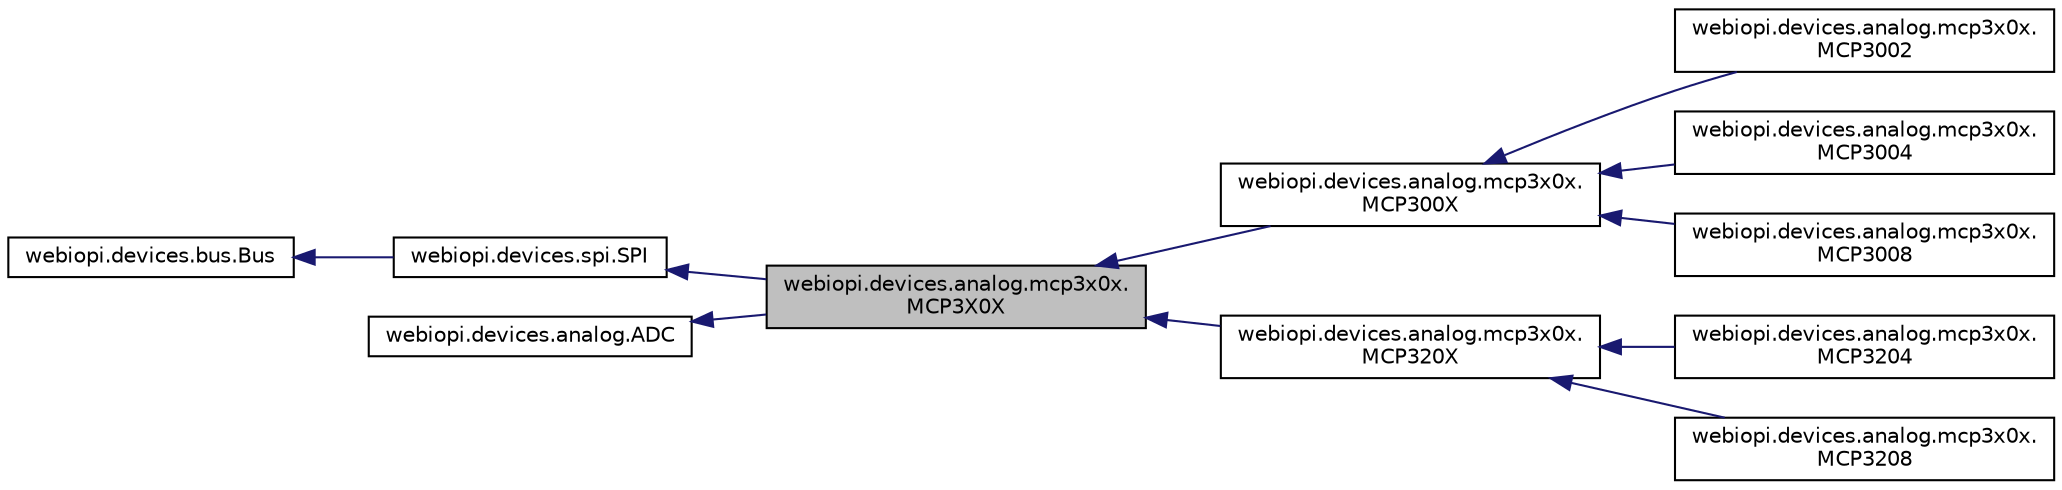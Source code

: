 digraph "webiopi.devices.analog.mcp3x0x.MCP3X0X"
{
  edge [fontname="Helvetica",fontsize="10",labelfontname="Helvetica",labelfontsize="10"];
  node [fontname="Helvetica",fontsize="10",shape=record];
  rankdir="LR";
  Node1 [label="webiopi.devices.analog.mcp3x0x.\lMCP3X0X",height=0.2,width=0.4,color="black", fillcolor="grey75", style="filled", fontcolor="black"];
  Node2 -> Node1 [dir="back",color="midnightblue",fontsize="10",style="solid",fontname="Helvetica"];
  Node2 [label="webiopi.devices.spi.SPI",height=0.2,width=0.4,color="black", fillcolor="white", style="filled",URL="$classwebiopi_1_1devices_1_1spi_1_1SPI.html"];
  Node3 -> Node2 [dir="back",color="midnightblue",fontsize="10",style="solid",fontname="Helvetica"];
  Node3 [label="webiopi.devices.bus.Bus",height=0.2,width=0.4,color="black", fillcolor="white", style="filled",URL="$classwebiopi_1_1devices_1_1bus_1_1Bus.html"];
  Node4 -> Node1 [dir="back",color="midnightblue",fontsize="10",style="solid",fontname="Helvetica"];
  Node4 [label="webiopi.devices.analog.ADC",height=0.2,width=0.4,color="black", fillcolor="white", style="filled",URL="$classwebiopi_1_1devices_1_1analog_1_1ADC.html"];
  Node1 -> Node5 [dir="back",color="midnightblue",fontsize="10",style="solid",fontname="Helvetica"];
  Node5 [label="webiopi.devices.analog.mcp3x0x.\lMCP300X",height=0.2,width=0.4,color="black", fillcolor="white", style="filled",URL="$classwebiopi_1_1devices_1_1analog_1_1mcp3x0x_1_1MCP300X.html"];
  Node5 -> Node6 [dir="back",color="midnightblue",fontsize="10",style="solid",fontname="Helvetica"];
  Node6 [label="webiopi.devices.analog.mcp3x0x.\lMCP3002",height=0.2,width=0.4,color="black", fillcolor="white", style="filled",URL="$classwebiopi_1_1devices_1_1analog_1_1mcp3x0x_1_1MCP3002.html"];
  Node5 -> Node7 [dir="back",color="midnightblue",fontsize="10",style="solid",fontname="Helvetica"];
  Node7 [label="webiopi.devices.analog.mcp3x0x.\lMCP3004",height=0.2,width=0.4,color="black", fillcolor="white", style="filled",URL="$classwebiopi_1_1devices_1_1analog_1_1mcp3x0x_1_1MCP3004.html"];
  Node5 -> Node8 [dir="back",color="midnightblue",fontsize="10",style="solid",fontname="Helvetica"];
  Node8 [label="webiopi.devices.analog.mcp3x0x.\lMCP3008",height=0.2,width=0.4,color="black", fillcolor="white", style="filled",URL="$classwebiopi_1_1devices_1_1analog_1_1mcp3x0x_1_1MCP3008.html"];
  Node1 -> Node9 [dir="back",color="midnightblue",fontsize="10",style="solid",fontname="Helvetica"];
  Node9 [label="webiopi.devices.analog.mcp3x0x.\lMCP320X",height=0.2,width=0.4,color="black", fillcolor="white", style="filled",URL="$classwebiopi_1_1devices_1_1analog_1_1mcp3x0x_1_1MCP320X.html"];
  Node9 -> Node10 [dir="back",color="midnightblue",fontsize="10",style="solid",fontname="Helvetica"];
  Node10 [label="webiopi.devices.analog.mcp3x0x.\lMCP3204",height=0.2,width=0.4,color="black", fillcolor="white", style="filled",URL="$classwebiopi_1_1devices_1_1analog_1_1mcp3x0x_1_1MCP3204.html"];
  Node9 -> Node11 [dir="back",color="midnightblue",fontsize="10",style="solid",fontname="Helvetica"];
  Node11 [label="webiopi.devices.analog.mcp3x0x.\lMCP3208",height=0.2,width=0.4,color="black", fillcolor="white", style="filled",URL="$classwebiopi_1_1devices_1_1analog_1_1mcp3x0x_1_1MCP3208.html"];
}
